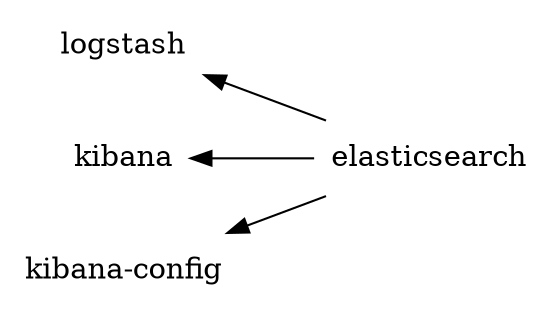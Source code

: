 digraph G {
  graph[rankdir=RL]
  node[shape=none]
  elasticsearch -> logstash
  elasticsearch -> kibana
  elasticsearch -> kibanaConfig
  kibanaConfig [label="kibana-config"]
}
